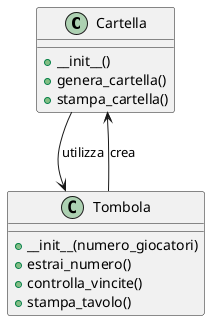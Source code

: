 @startuml
class Cartella {
    +__init__()
    +genera_cartella()
    +stampa_cartella()
}

class Tombola {
    +__init__(numero_giocatori)
    +estrai_numero()
    +controlla_vincite()
    +stampa_tavolo()
}

Cartella --> Tombola : utilizza
Tombola --> Cartella : crea

@enduml